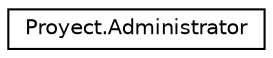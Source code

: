 digraph "Graphical Class Hierarchy"
{
 // INTERACTIVE_SVG=YES
 // LATEX_PDF_SIZE
  edge [fontname="Helvetica",fontsize="10",labelfontname="Helvetica",labelfontsize="10"];
  node [fontname="Helvetica",fontsize="10",shape=record];
  rankdir="LR";
  Node0 [label="Proyect.Administrator",height=0.2,width=0.4,color="black", fillcolor="white", style="filled",URL="$classProyect_1_1Administrator.html",tooltip="Esta clase administrador invita a los usuarios a registarse. Clase singleton, solo una instancia de a..."];
}
